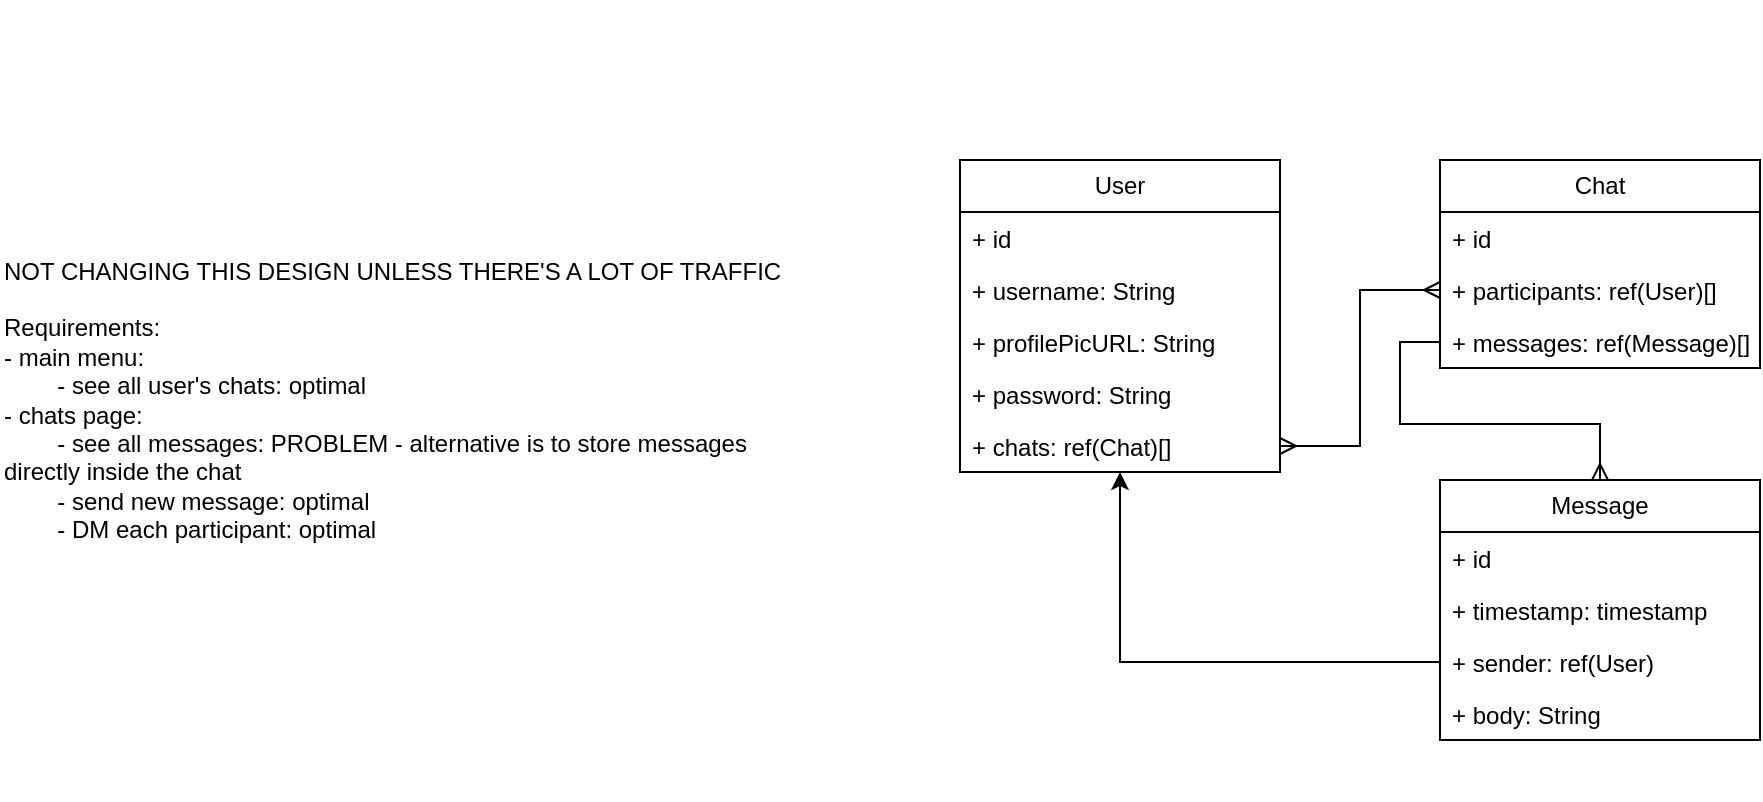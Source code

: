 <mxfile version="24.7.5">
  <diagram name="Page-1" id="5PhU48Yn2G4E5Y420QwZ">
    <mxGraphModel dx="1220" dy="724" grid="1" gridSize="10" guides="1" tooltips="1" connect="1" arrows="1" fold="1" page="1" pageScale="1" pageWidth="2339" pageHeight="3300" math="0" shadow="0">
      <root>
        <mxCell id="0" />
        <mxCell id="1" parent="0" />
        <mxCell id="GMb6nVHNy_AsWFZMldjf-8" value="User" style="swimlane;fontStyle=0;childLayout=stackLayout;horizontal=1;startSize=26;fillColor=none;horizontalStack=0;resizeParent=1;resizeParentMax=0;resizeLast=0;collapsible=1;marginBottom=0;whiteSpace=wrap;html=1;" parent="1" vertex="1">
          <mxGeometry x="520" y="600" width="160" height="156" as="geometry" />
        </mxCell>
        <mxCell id="GMb6nVHNy_AsWFZMldjf-9" value="+ id" style="text;strokeColor=none;fillColor=none;align=left;verticalAlign=top;spacingLeft=4;spacingRight=4;overflow=hidden;rotatable=0;points=[[0,0.5],[1,0.5]];portConstraint=eastwest;whiteSpace=wrap;html=1;" parent="GMb6nVHNy_AsWFZMldjf-8" vertex="1">
          <mxGeometry y="26" width="160" height="26" as="geometry" />
        </mxCell>
        <mxCell id="GMb6nVHNy_AsWFZMldjf-29" value="+ username: String" style="text;strokeColor=none;fillColor=none;align=left;verticalAlign=top;spacingLeft=4;spacingRight=4;overflow=hidden;rotatable=0;points=[[0,0.5],[1,0.5]];portConstraint=eastwest;whiteSpace=wrap;html=1;" parent="GMb6nVHNy_AsWFZMldjf-8" vertex="1">
          <mxGeometry y="52" width="160" height="26" as="geometry" />
        </mxCell>
        <mxCell id="GMb6nVHNy_AsWFZMldjf-10" value="+ profilePicURL: String" style="text;strokeColor=none;fillColor=none;align=left;verticalAlign=top;spacingLeft=4;spacingRight=4;overflow=hidden;rotatable=0;points=[[0,0.5],[1,0.5]];portConstraint=eastwest;whiteSpace=wrap;html=1;" parent="GMb6nVHNy_AsWFZMldjf-8" vertex="1">
          <mxGeometry y="78" width="160" height="26" as="geometry" />
        </mxCell>
        <mxCell id="GMb6nVHNy_AsWFZMldjf-11" value="+ password: String" style="text;strokeColor=none;fillColor=none;align=left;verticalAlign=top;spacingLeft=4;spacingRight=4;overflow=hidden;rotatable=0;points=[[0,0.5],[1,0.5]];portConstraint=eastwest;whiteSpace=wrap;html=1;" parent="GMb6nVHNy_AsWFZMldjf-8" vertex="1">
          <mxGeometry y="104" width="160" height="26" as="geometry" />
        </mxCell>
        <mxCell id="0pK4P5aBP-m1K0wF6sXj-2" value="+ chats: ref(Chat)[]" style="text;strokeColor=none;fillColor=none;align=left;verticalAlign=top;spacingLeft=4;spacingRight=4;overflow=hidden;rotatable=0;points=[[0,0.5],[1,0.5]];portConstraint=eastwest;whiteSpace=wrap;html=1;" vertex="1" parent="GMb6nVHNy_AsWFZMldjf-8">
          <mxGeometry y="130" width="160" height="26" as="geometry" />
        </mxCell>
        <mxCell id="GMb6nVHNy_AsWFZMldjf-12" value="Chat" style="swimlane;fontStyle=0;childLayout=stackLayout;horizontal=1;startSize=26;fillColor=none;horizontalStack=0;resizeParent=1;resizeParentMax=0;resizeLast=0;collapsible=1;marginBottom=0;whiteSpace=wrap;html=1;" parent="1" vertex="1">
          <mxGeometry x="760" y="600" width="160" height="104" as="geometry" />
        </mxCell>
        <mxCell id="GMb6nVHNy_AsWFZMldjf-13" value="+ id" style="text;strokeColor=none;fillColor=none;align=left;verticalAlign=top;spacingLeft=4;spacingRight=4;overflow=hidden;rotatable=0;points=[[0,0.5],[1,0.5]];portConstraint=eastwest;whiteSpace=wrap;html=1;" parent="GMb6nVHNy_AsWFZMldjf-12" vertex="1">
          <mxGeometry y="26" width="160" height="26" as="geometry" />
        </mxCell>
        <mxCell id="GMb6nVHNy_AsWFZMldjf-14" value="+ participants: ref(User)[]" style="text;strokeColor=none;fillColor=none;align=left;verticalAlign=top;spacingLeft=4;spacingRight=4;overflow=hidden;rotatable=0;points=[[0,0.5],[1,0.5]];portConstraint=eastwest;whiteSpace=wrap;html=1;" parent="GMb6nVHNy_AsWFZMldjf-12" vertex="1">
          <mxGeometry y="52" width="160" height="26" as="geometry" />
        </mxCell>
        <mxCell id="GMb6nVHNy_AsWFZMldjf-15" value="+ messages: ref(Message)[]" style="text;strokeColor=none;fillColor=none;align=left;verticalAlign=top;spacingLeft=4;spacingRight=4;overflow=hidden;rotatable=0;points=[[0,0.5],[1,0.5]];portConstraint=eastwest;whiteSpace=wrap;html=1;" parent="GMb6nVHNy_AsWFZMldjf-12" vertex="1">
          <mxGeometry y="78" width="160" height="26" as="geometry" />
        </mxCell>
        <mxCell id="GMb6nVHNy_AsWFZMldjf-16" value="Message" style="swimlane;fontStyle=0;childLayout=stackLayout;horizontal=1;startSize=26;fillColor=none;horizontalStack=0;resizeParent=1;resizeParentMax=0;resizeLast=0;collapsible=1;marginBottom=0;whiteSpace=wrap;html=1;" parent="1" vertex="1">
          <mxGeometry x="760" y="760" width="160" height="130" as="geometry" />
        </mxCell>
        <mxCell id="GMb6nVHNy_AsWFZMldjf-17" value="+ id" style="text;strokeColor=none;fillColor=none;align=left;verticalAlign=top;spacingLeft=4;spacingRight=4;overflow=hidden;rotatable=0;points=[[0,0.5],[1,0.5]];portConstraint=eastwest;whiteSpace=wrap;html=1;" parent="GMb6nVHNy_AsWFZMldjf-16" vertex="1">
          <mxGeometry y="26" width="160" height="26" as="geometry" />
        </mxCell>
        <mxCell id="GMb6nVHNy_AsWFZMldjf-28" value="+ timestamp: timestamp" style="text;strokeColor=none;fillColor=none;align=left;verticalAlign=top;spacingLeft=4;spacingRight=4;overflow=hidden;rotatable=0;points=[[0,0.5],[1,0.5]];portConstraint=eastwest;whiteSpace=wrap;html=1;" parent="GMb6nVHNy_AsWFZMldjf-16" vertex="1">
          <mxGeometry y="52" width="160" height="26" as="geometry" />
        </mxCell>
        <mxCell id="GMb6nVHNy_AsWFZMldjf-18" value="+ sender: ref(User)" style="text;strokeColor=none;fillColor=none;align=left;verticalAlign=top;spacingLeft=4;spacingRight=4;overflow=hidden;rotatable=0;points=[[0,0.5],[1,0.5]];portConstraint=eastwest;whiteSpace=wrap;html=1;" parent="GMb6nVHNy_AsWFZMldjf-16" vertex="1">
          <mxGeometry y="78" width="160" height="26" as="geometry" />
        </mxCell>
        <mxCell id="GMb6nVHNy_AsWFZMldjf-19" value="+ body: String" style="text;strokeColor=none;fillColor=none;align=left;verticalAlign=top;spacingLeft=4;spacingRight=4;overflow=hidden;rotatable=0;points=[[0,0.5],[1,0.5]];portConstraint=eastwest;whiteSpace=wrap;html=1;" parent="GMb6nVHNy_AsWFZMldjf-16" vertex="1">
          <mxGeometry y="104" width="160" height="26" as="geometry" />
        </mxCell>
        <mxCell id="GMb6nVHNy_AsWFZMldjf-20" style="edgeStyle=orthogonalEdgeStyle;rounded=0;orthogonalLoop=1;jettySize=auto;html=1;endArrow=ERmany;endFill=0;startArrow=ERmany;startFill=0;" parent="1" source="GMb6nVHNy_AsWFZMldjf-14" target="0pK4P5aBP-m1K0wF6sXj-2" edge="1">
          <mxGeometry relative="1" as="geometry" />
        </mxCell>
        <mxCell id="GMb6nVHNy_AsWFZMldjf-21" style="edgeStyle=orthogonalEdgeStyle;rounded=0;orthogonalLoop=1;jettySize=auto;html=1;endArrow=ERmany;endFill=0;" parent="1" source="GMb6nVHNy_AsWFZMldjf-15" target="GMb6nVHNy_AsWFZMldjf-16" edge="1">
          <mxGeometry relative="1" as="geometry" />
        </mxCell>
        <mxCell id="0pK4P5aBP-m1K0wF6sXj-1" value="&lt;div&gt;NOT CHANGING THIS DESIGN UNLESS THERE&#39;S A LOT OF TRAFFIC&lt;/div&gt;&lt;div&gt;&lt;br&gt;&lt;/div&gt;Requirements:&lt;div&gt;- main menu:&amp;nbsp;&lt;/div&gt;&lt;div&gt;&lt;span style=&quot;white-space: pre;&quot;&gt;&#x9;&lt;/span&gt;- see all user&#39;s chats: optimal&lt;/div&gt;&lt;div&gt;- chats page:&lt;/div&gt;&lt;div&gt;&lt;span style=&quot;white-space: pre;&quot;&gt;&#x9;&lt;/span&gt;- see all messages: PROBLEM - alternative is to store messages directly inside the chat&lt;br&gt;&lt;/div&gt;&lt;div&gt;&lt;span style=&quot;white-space: pre;&quot;&gt;&#x9;&lt;/span&gt;- send new message: optimal&lt;br&gt;&lt;/div&gt;&lt;div&gt;&lt;span style=&quot;white-space: pre;&quot;&gt;&#x9;&lt;/span&gt;- DM each participant: optimal&lt;/div&gt;" style="text;html=1;align=left;verticalAlign=middle;whiteSpace=wrap;rounded=0;" vertex="1" parent="1">
          <mxGeometry x="40" y="520" width="400" height="400" as="geometry" />
        </mxCell>
        <mxCell id="0pK4P5aBP-m1K0wF6sXj-9" style="edgeStyle=orthogonalEdgeStyle;rounded=0;orthogonalLoop=1;jettySize=auto;html=1;" edge="1" parent="1" source="GMb6nVHNy_AsWFZMldjf-18" target="GMb6nVHNy_AsWFZMldjf-8">
          <mxGeometry relative="1" as="geometry" />
        </mxCell>
      </root>
    </mxGraphModel>
  </diagram>
</mxfile>
